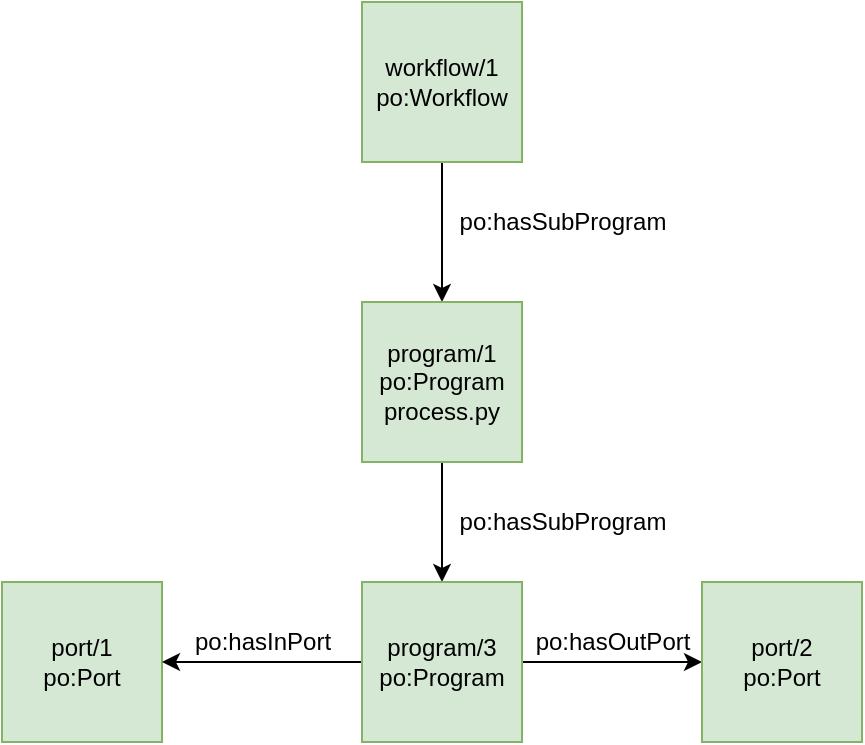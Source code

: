 <mxfile version="13.5.1" type="device"><diagram id="nr_NRhVVc3zL4M__N_EI" name="Page-1"><mxGraphModel dx="1106" dy="753" grid="1" gridSize="10" guides="1" tooltips="1" connect="1" arrows="1" fold="1" page="1" pageScale="1" pageWidth="850" pageHeight="1100" math="0" shadow="0"><root><mxCell id="0"/><mxCell id="1" parent="0"/><mxCell id="AqyXIGENVd9fY5MTf7Ja-3" style="edgeStyle=orthogonalEdgeStyle;rounded=0;orthogonalLoop=1;jettySize=auto;html=1;exitX=0.5;exitY=1;exitDx=0;exitDy=0;" parent="1" source="AqyXIGENVd9fY5MTf7Ja-1" target="AqyXIGENVd9fY5MTf7Ja-2" edge="1"><mxGeometry relative="1" as="geometry"/></mxCell><mxCell id="AqyXIGENVd9fY5MTf7Ja-1" value="workflow/1&lt;br&gt;po:Workflow" style="whiteSpace=wrap;html=1;aspect=fixed;fillColor=#d5e8d4;strokeColor=#82b366;" parent="1" vertex="1"><mxGeometry x="390" y="160" width="80" height="80" as="geometry"/></mxCell><mxCell id="UWosYBGw3EfM6vpf9lHE-16" style="edgeStyle=orthogonalEdgeStyle;rounded=0;orthogonalLoop=1;jettySize=auto;html=1;exitX=0.5;exitY=1;exitDx=0;exitDy=0;" edge="1" parent="1" source="AqyXIGENVd9fY5MTf7Ja-2" target="UWosYBGw3EfM6vpf9lHE-4"><mxGeometry relative="1" as="geometry"/></mxCell><mxCell id="AqyXIGENVd9fY5MTf7Ja-2" value="program/1&lt;br&gt;po:Program&lt;br&gt;process.py" style="whiteSpace=wrap;html=1;aspect=fixed;fillColor=#d5e8d4;strokeColor=#82b366;" parent="1" vertex="1"><mxGeometry x="390" y="310" width="80" height="80" as="geometry"/></mxCell><mxCell id="AqyXIGENVd9fY5MTf7Ja-6" value="po:hasSubProgram" style="text;html=1;align=center;verticalAlign=middle;resizable=0;points=[];autosize=1;" parent="1" vertex="1"><mxGeometry x="430" y="260" width="120" height="20" as="geometry"/></mxCell><mxCell id="UWosYBGw3EfM6vpf9lHE-1" value="port/1&lt;br&gt;po:Port" style="whiteSpace=wrap;html=1;aspect=fixed;fillColor=#d5e8d4;strokeColor=#82b366;" vertex="1" parent="1"><mxGeometry x="210" y="450" width="80" height="80" as="geometry"/></mxCell><mxCell id="UWosYBGw3EfM6vpf9lHE-18" style="edgeStyle=orthogonalEdgeStyle;rounded=0;orthogonalLoop=1;jettySize=auto;html=1;exitX=0;exitY=0.5;exitDx=0;exitDy=0;" edge="1" parent="1" source="UWosYBGw3EfM6vpf9lHE-4" target="UWosYBGw3EfM6vpf9lHE-1"><mxGeometry relative="1" as="geometry"/></mxCell><mxCell id="UWosYBGw3EfM6vpf9lHE-22" value="" style="edgeStyle=orthogonalEdgeStyle;rounded=0;orthogonalLoop=1;jettySize=auto;html=1;" edge="1" parent="1" source="UWosYBGw3EfM6vpf9lHE-4" target="UWosYBGw3EfM6vpf9lHE-21"><mxGeometry relative="1" as="geometry"/></mxCell><mxCell id="UWosYBGw3EfM6vpf9lHE-4" value="program/3&lt;br&gt;po:Program" style="whiteSpace=wrap;html=1;aspect=fixed;fillColor=#d5e8d4;strokeColor=#82b366;" vertex="1" parent="1"><mxGeometry x="390" y="450" width="80" height="80" as="geometry"/></mxCell><mxCell id="UWosYBGw3EfM6vpf9lHE-19" value="po:hasInPort" style="text;html=1;align=center;verticalAlign=middle;resizable=0;points=[];autosize=1;" vertex="1" parent="1"><mxGeometry x="300" y="470" width="80" height="20" as="geometry"/></mxCell><mxCell id="UWosYBGw3EfM6vpf9lHE-20" value="po:hasSubProgram" style="text;html=1;align=center;verticalAlign=middle;resizable=0;points=[];autosize=1;" vertex="1" parent="1"><mxGeometry x="430" y="410" width="120" height="20" as="geometry"/></mxCell><mxCell id="UWosYBGw3EfM6vpf9lHE-21" value="port/2&lt;br&gt;po:Port" style="whiteSpace=wrap;html=1;aspect=fixed;fillColor=#d5e8d4;strokeColor=#82b366;" vertex="1" parent="1"><mxGeometry x="560" y="450" width="80" height="80" as="geometry"/></mxCell><mxCell id="UWosYBGw3EfM6vpf9lHE-23" value="po:hasOutPort" style="text;html=1;align=center;verticalAlign=middle;resizable=0;points=[];autosize=1;" vertex="1" parent="1"><mxGeometry x="470" y="470" width="90" height="20" as="geometry"/></mxCell></root></mxGraphModel></diagram></mxfile>